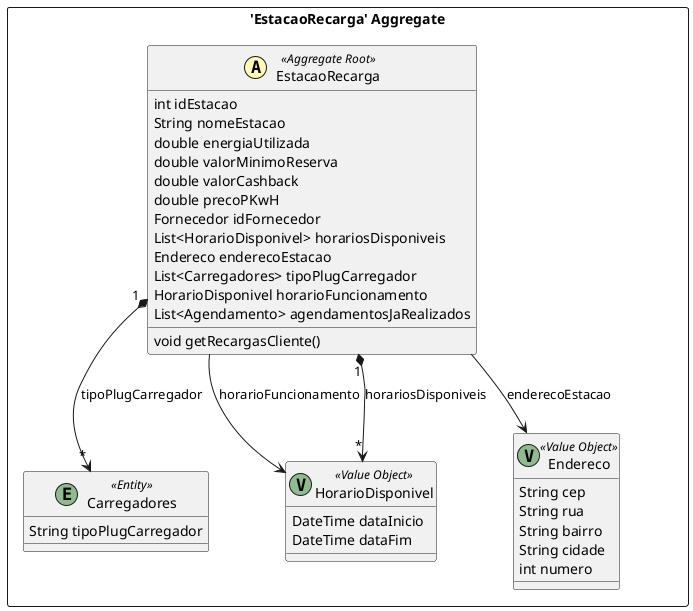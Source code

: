 @startuml

skinparam componentStyle uml2

package "'EstacaoRecarga' Aggregate" <<Rectangle>> {
	class EstacaoRecarga <<(A,#fffab8) Aggregate Root>> {
		int idEstacao
		String nomeEstacao
		double energiaUtilizada
		double valorMinimoReserva
		double valorCashback
		double precoPKwH
		Fornecedor idFornecedor
		List<HorarioDisponivel> horariosDisponiveis
		Endereco enderecoEstacao
		List<Carregadores> tipoPlugCarregador
		HorarioDisponivel horarioFuncionamento
		List<Agendamento> agendamentosJaRealizados
		void getRecargasCliente()
	}
	class Carregadores <<(E,DarkSeaGreen) Entity>> {
		String tipoPlugCarregador
	}
	class HorarioDisponivel <<(V,DarkSeaGreen) Value Object>> {
		DateTime dataInicio
		DateTime dataFim
	}
	class Endereco <<(V,DarkSeaGreen) Value Object>> {
		String cep
		String rua
		String bairro
		String cidade
		int numero
	}
}
EstacaoRecarga "1" *--> "*" Carregadores : tipoPlugCarregador
EstacaoRecarga --> Endereco : enderecoEstacao
EstacaoRecarga --> HorarioDisponivel : horarioFuncionamento
EstacaoRecarga "1" *--> "*" HorarioDisponivel : horariosDisponiveis


@enduml
